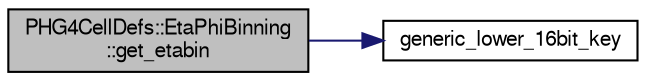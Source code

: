 digraph "PHG4CellDefs::EtaPhiBinning::get_etabin"
{
  bgcolor="transparent";
  edge [fontname="FreeSans",fontsize="10",labelfontname="FreeSans",labelfontsize="10"];
  node [fontname="FreeSans",fontsize="10",shape=record];
  rankdir="LR";
  Node1 [label="PHG4CellDefs::EtaPhiBinning\l::get_etabin",height=0.2,width=0.4,color="black", fillcolor="grey75", style="filled" fontcolor="black"];
  Node1 -> Node2 [color="midnightblue",fontsize="10",style="solid",fontname="FreeSans"];
  Node2 [label="generic_lower_16bit_key",height=0.2,width=0.4,color="black",URL="$d9/d13/PHG4CellDefs_8cc.html#a728902c52be0b58ad2d4d8232b2beb5b"];
}

